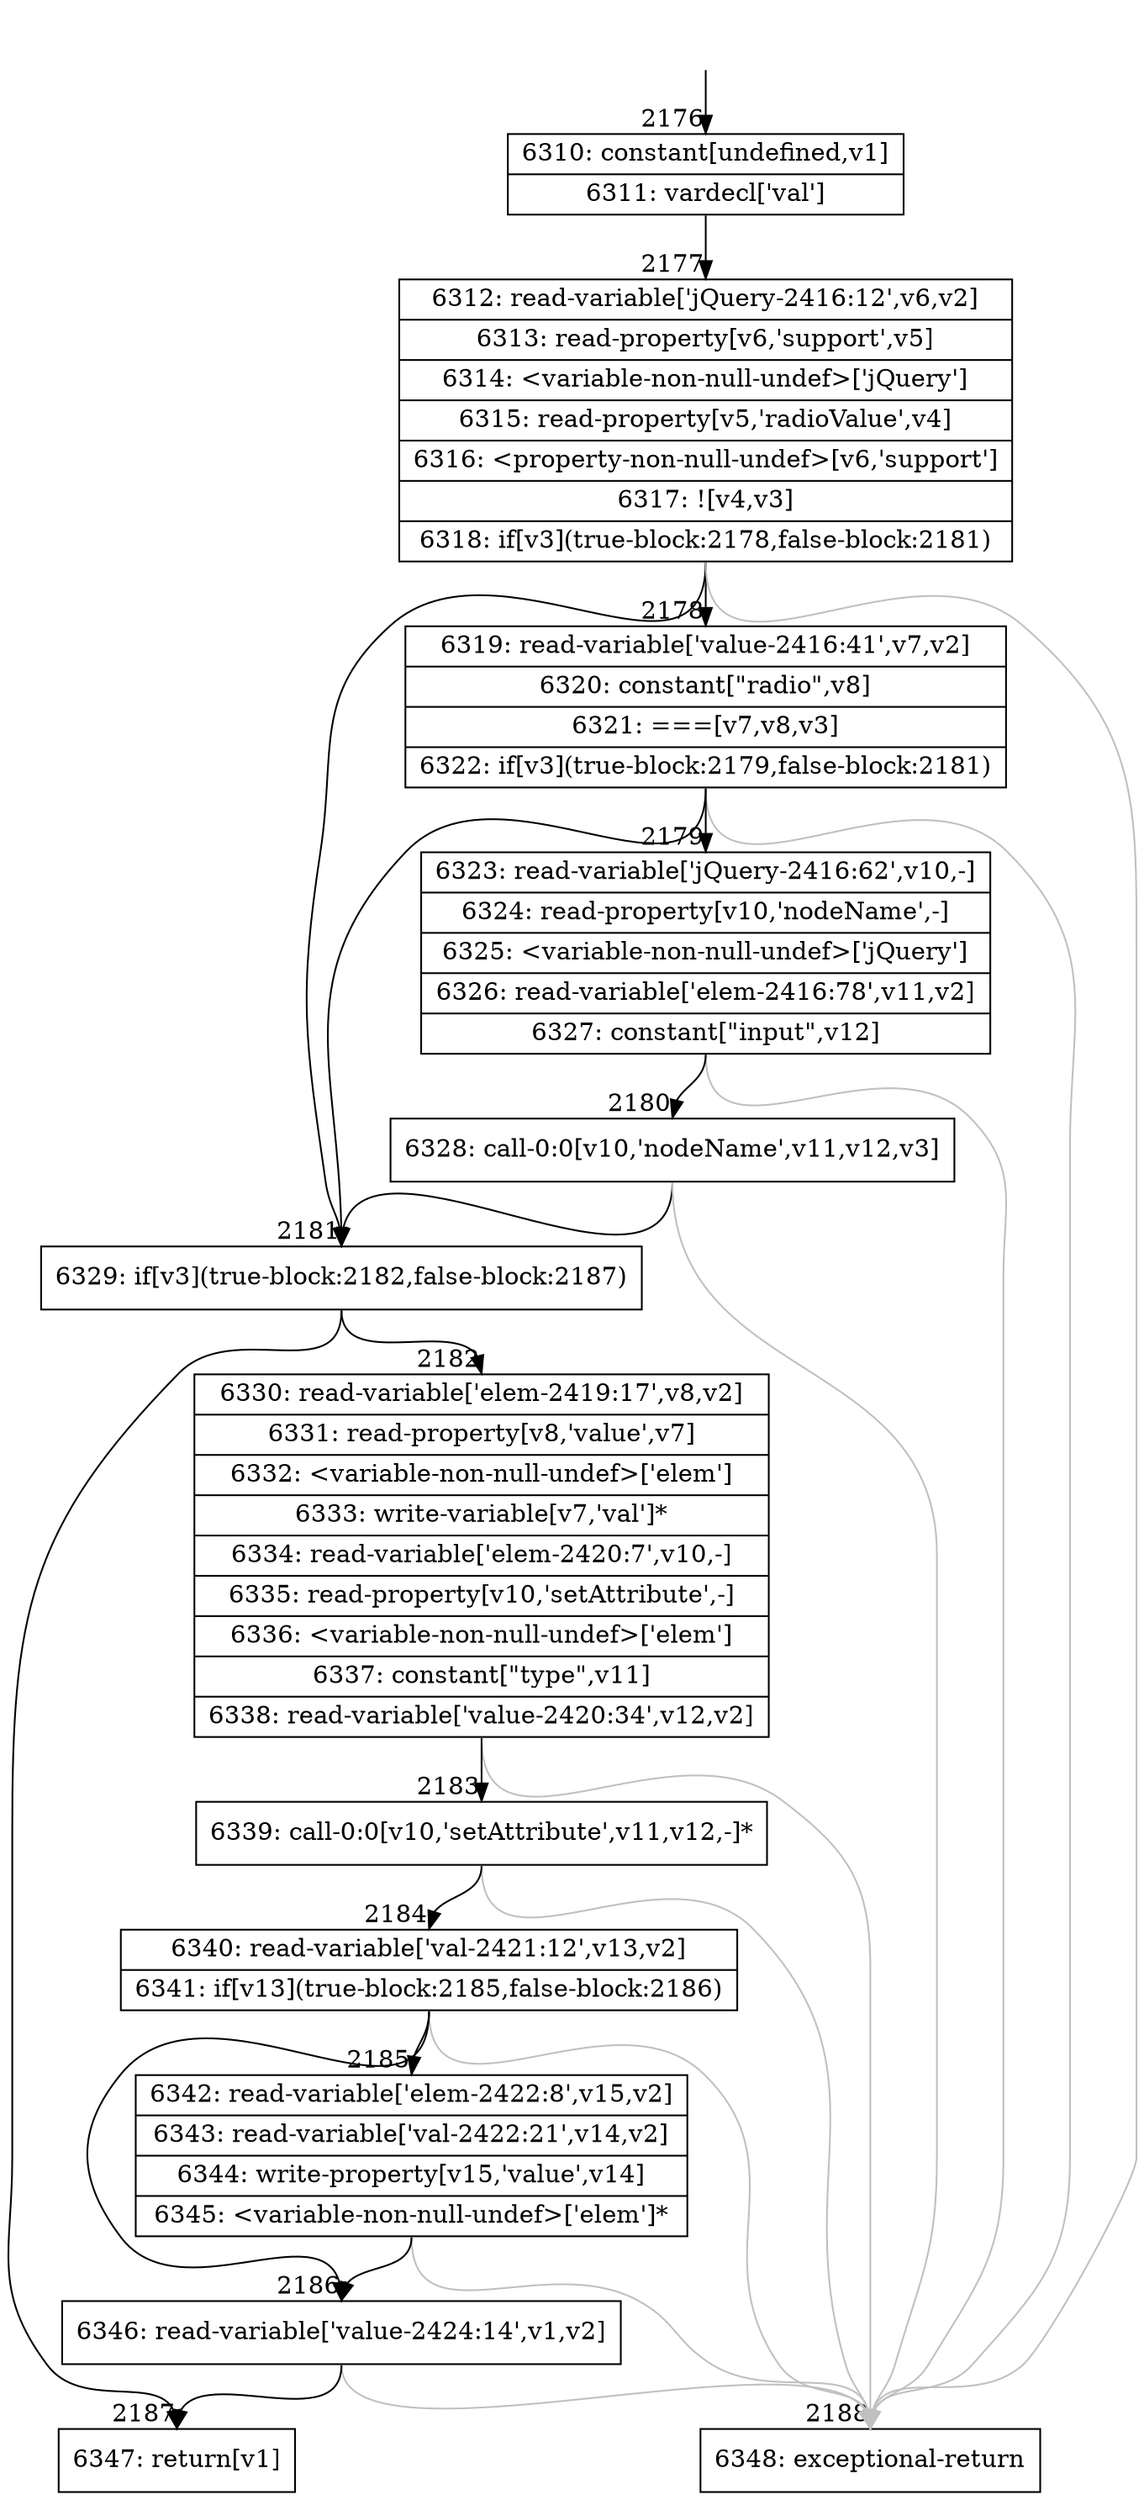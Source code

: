 digraph {
rankdir="TD"
BB_entry146[shape=none,label=""];
BB_entry146 -> BB2176 [tailport=s, headport=n, headlabel="    2176"]
BB2176 [shape=record label="{6310: constant[undefined,v1]|6311: vardecl['val']}" ] 
BB2176 -> BB2177 [tailport=s, headport=n, headlabel="      2177"]
BB2177 [shape=record label="{6312: read-variable['jQuery-2416:12',v6,v2]|6313: read-property[v6,'support',v5]|6314: \<variable-non-null-undef\>['jQuery']|6315: read-property[v5,'radioValue',v4]|6316: \<property-non-null-undef\>[v6,'support']|6317: ![v4,v3]|6318: if[v3](true-block:2178,false-block:2181)}" ] 
BB2177 -> BB2181 [tailport=s, headport=n, headlabel="      2181"]
BB2177 -> BB2178 [tailport=s, headport=n, headlabel="      2178"]
BB2177 -> BB2188 [tailport=s, headport=n, color=gray, headlabel="      2188"]
BB2178 [shape=record label="{6319: read-variable['value-2416:41',v7,v2]|6320: constant[\"radio\",v8]|6321: ===[v7,v8,v3]|6322: if[v3](true-block:2179,false-block:2181)}" ] 
BB2178 -> BB2181 [tailport=s, headport=n]
BB2178 -> BB2179 [tailport=s, headport=n, headlabel="      2179"]
BB2178 -> BB2188 [tailport=s, headport=n, color=gray]
BB2179 [shape=record label="{6323: read-variable['jQuery-2416:62',v10,-]|6324: read-property[v10,'nodeName',-]|6325: \<variable-non-null-undef\>['jQuery']|6326: read-variable['elem-2416:78',v11,v2]|6327: constant[\"input\",v12]}" ] 
BB2179 -> BB2180 [tailport=s, headport=n, headlabel="      2180"]
BB2179 -> BB2188 [tailport=s, headport=n, color=gray]
BB2180 [shape=record label="{6328: call-0:0[v10,'nodeName',v11,v12,v3]}" ] 
BB2180 -> BB2181 [tailport=s, headport=n]
BB2180 -> BB2188 [tailport=s, headport=n, color=gray]
BB2181 [shape=record label="{6329: if[v3](true-block:2182,false-block:2187)}" ] 
BB2181 -> BB2182 [tailport=s, headport=n, headlabel="      2182"]
BB2181 -> BB2187 [tailport=s, headport=n, headlabel="      2187"]
BB2182 [shape=record label="{6330: read-variable['elem-2419:17',v8,v2]|6331: read-property[v8,'value',v7]|6332: \<variable-non-null-undef\>['elem']|6333: write-variable[v7,'val']*|6334: read-variable['elem-2420:7',v10,-]|6335: read-property[v10,'setAttribute',-]|6336: \<variable-non-null-undef\>['elem']|6337: constant[\"type\",v11]|6338: read-variable['value-2420:34',v12,v2]}" ] 
BB2182 -> BB2183 [tailport=s, headport=n, headlabel="      2183"]
BB2182 -> BB2188 [tailport=s, headport=n, color=gray]
BB2183 [shape=record label="{6339: call-0:0[v10,'setAttribute',v11,v12,-]*}" ] 
BB2183 -> BB2184 [tailport=s, headport=n, headlabel="      2184"]
BB2183 -> BB2188 [tailport=s, headport=n, color=gray]
BB2184 [shape=record label="{6340: read-variable['val-2421:12',v13,v2]|6341: if[v13](true-block:2185,false-block:2186)}" ] 
BB2184 -> BB2185 [tailport=s, headport=n, headlabel="      2185"]
BB2184 -> BB2186 [tailport=s, headport=n, headlabel="      2186"]
BB2184 -> BB2188 [tailport=s, headport=n, color=gray]
BB2185 [shape=record label="{6342: read-variable['elem-2422:8',v15,v2]|6343: read-variable['val-2422:21',v14,v2]|6344: write-property[v15,'value',v14]|6345: \<variable-non-null-undef\>['elem']*}" ] 
BB2185 -> BB2186 [tailport=s, headport=n]
BB2185 -> BB2188 [tailport=s, headport=n, color=gray]
BB2186 [shape=record label="{6346: read-variable['value-2424:14',v1,v2]}" ] 
BB2186 -> BB2187 [tailport=s, headport=n]
BB2186 -> BB2188 [tailport=s, headport=n, color=gray]
BB2187 [shape=record label="{6347: return[v1]}" ] 
BB2188 [shape=record label="{6348: exceptional-return}" ] 
}
